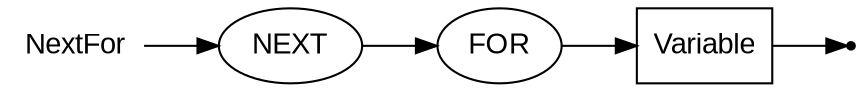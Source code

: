 digraph NEXTFOR {
  rankdir=LR;
  node [fontname="Arial"];
  start [label="NextFor" shape=plaintext];
  end [label="" shape=point];
  A [label="NEXT" shape=oval];
  B [label="FOR" shape=oval];
  C [label="Variable" shape=box];
  start -> A;
  A -> B;
  B -> C;
  C -> end;
}